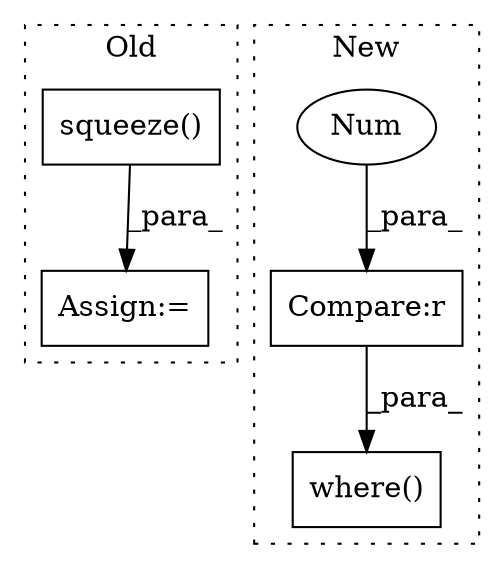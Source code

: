 digraph G {
subgraph cluster0 {
1 [label="squeeze()" a="75" s="3839" l="31" shape="box"];
3 [label="Assign:=" a="68" s="3908" l="3" shape="box"];
label = "Old";
style="dotted";
}
subgraph cluster1 {
2 [label="where()" a="75" s="1992,2069" l="12,1" shape="box"];
4 [label="Compare:r" a="40" s="2004" l="10" shape="box"];
5 [label="Num" a="76" s="2013" l="1" shape="ellipse"];
label = "New";
style="dotted";
}
1 -> 3 [label="_para_"];
4 -> 2 [label="_para_"];
5 -> 4 [label="_para_"];
}